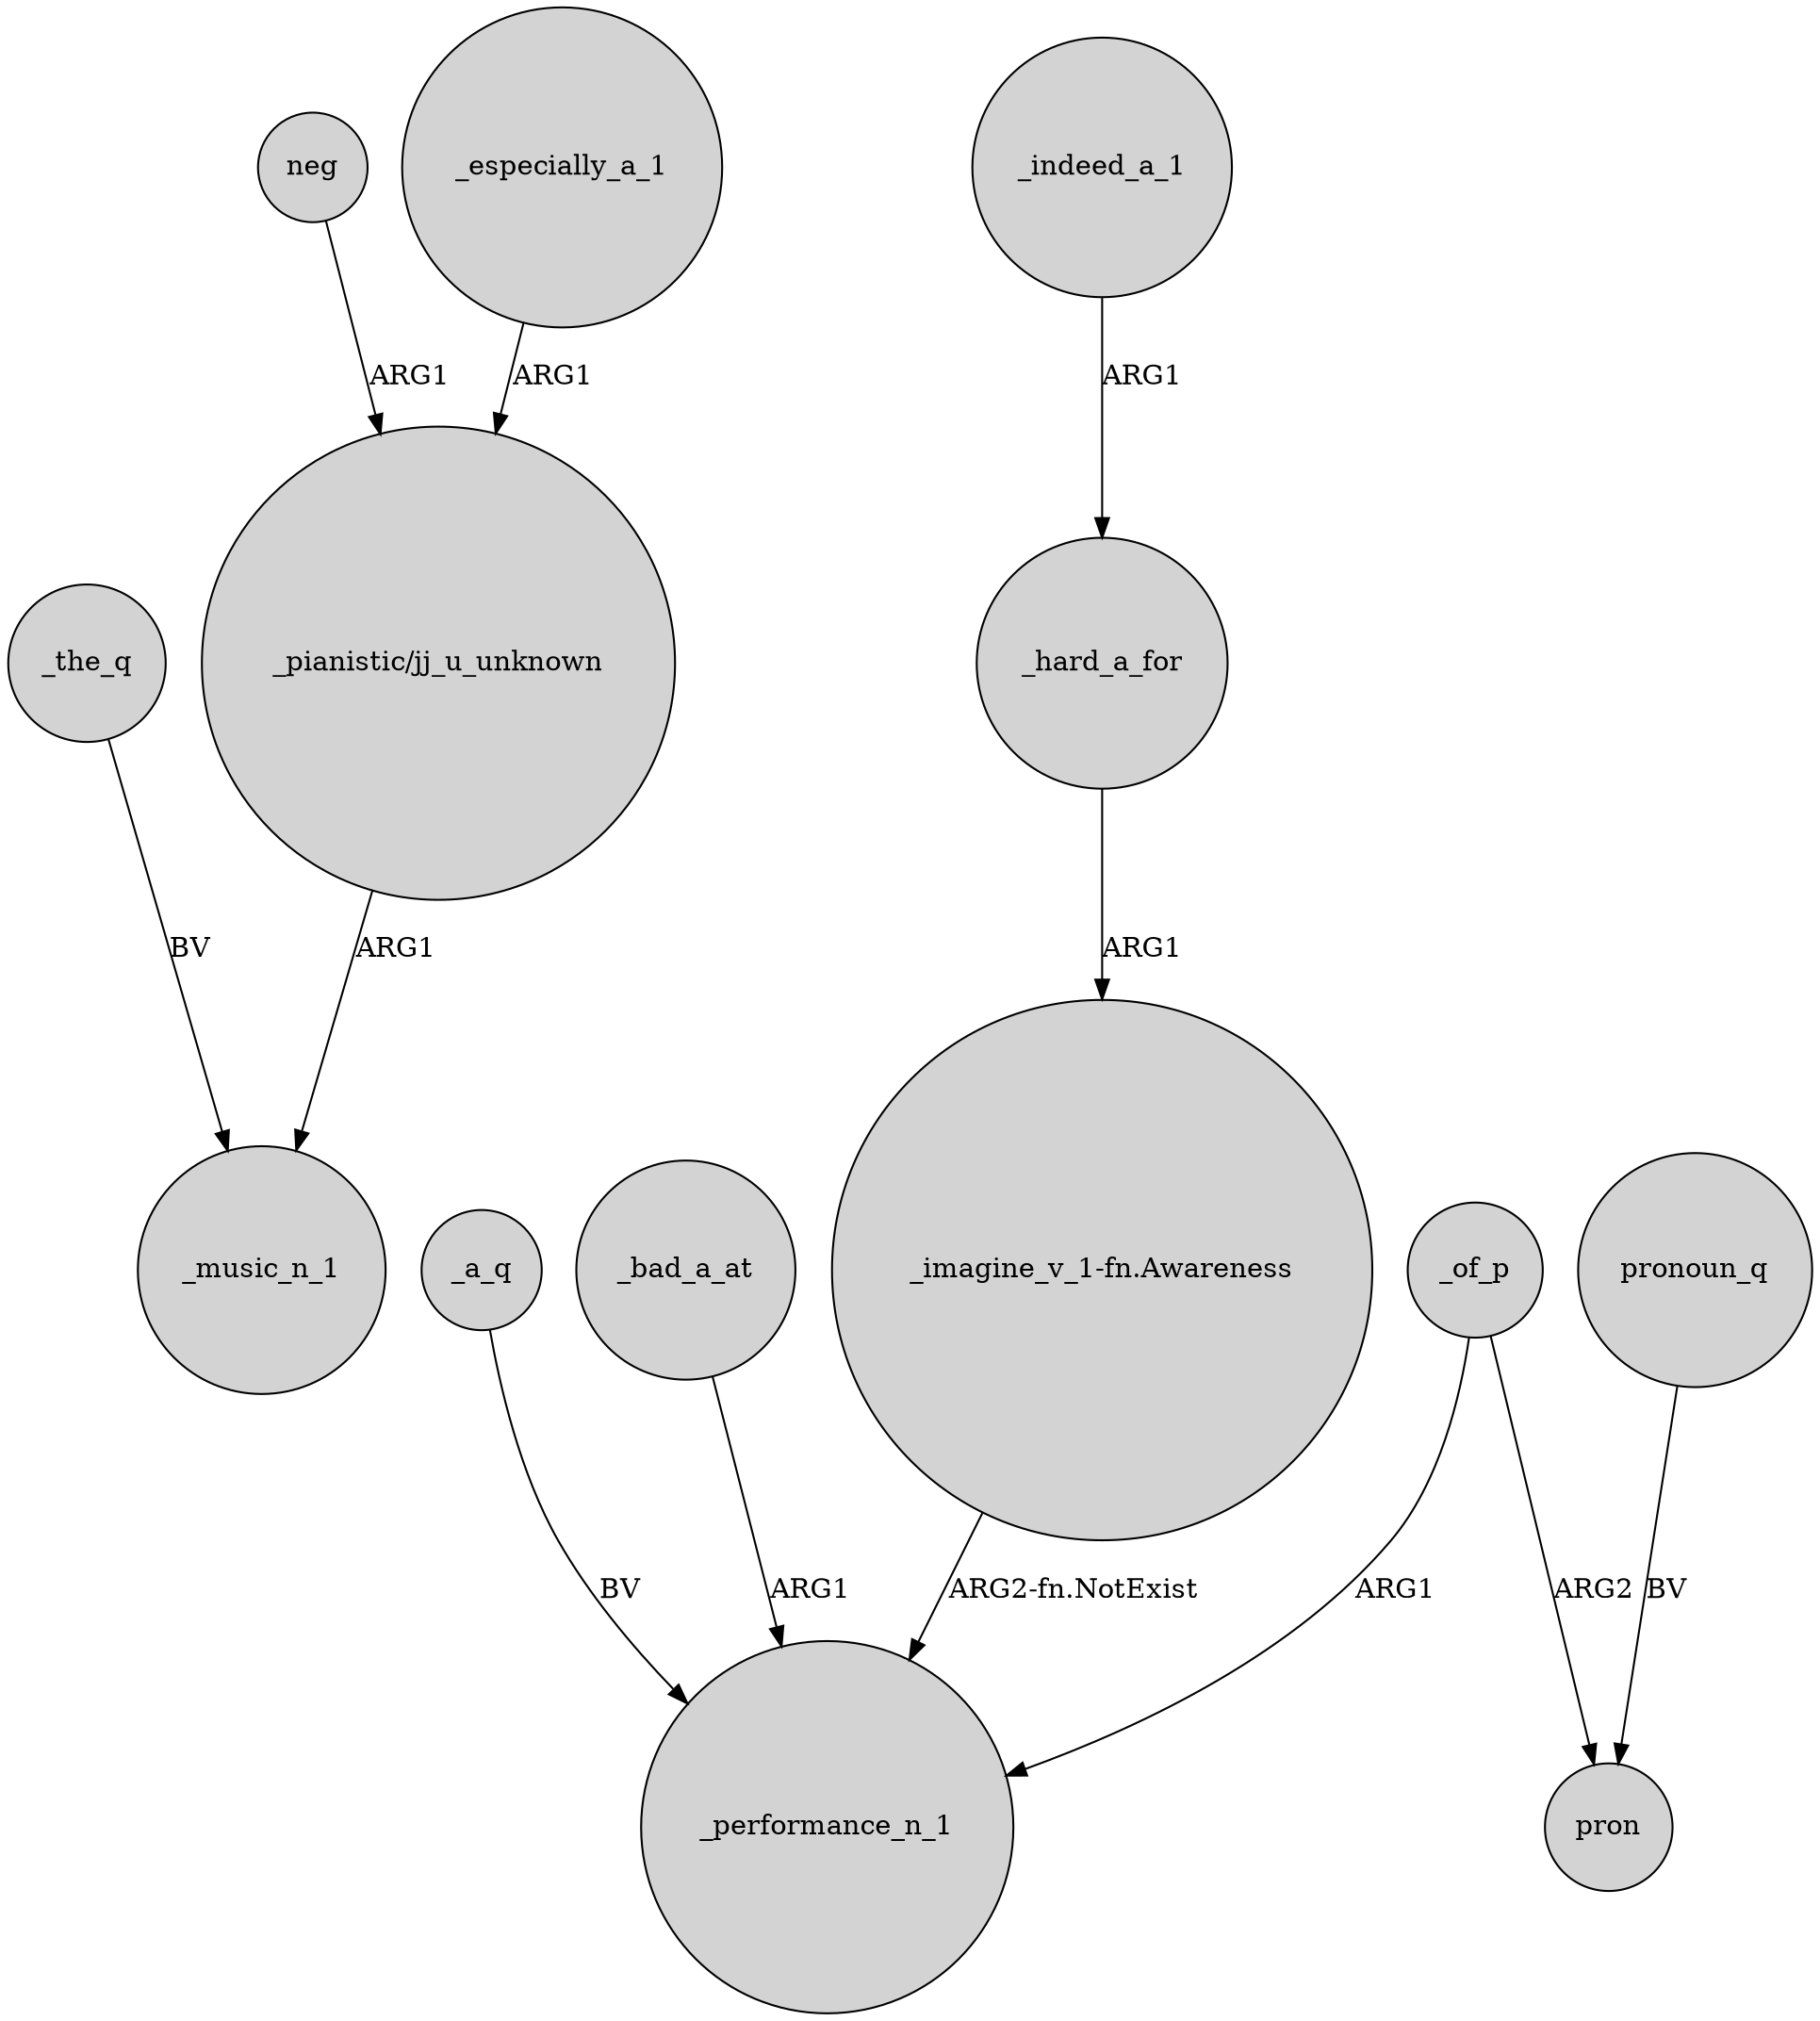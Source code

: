 digraph {
	node [shape=circle style=filled]
	"_pianistic/jj_u_unknown" -> _music_n_1 [label=ARG1]
	_the_q -> _music_n_1 [label=BV]
	_of_p -> _performance_n_1 [label=ARG1]
	_a_q -> _performance_n_1 [label=BV]
	neg -> "_pianistic/jj_u_unknown" [label=ARG1]
	_of_p -> pron [label=ARG2]
	_bad_a_at -> _performance_n_1 [label=ARG1]
	_indeed_a_1 -> _hard_a_for [label=ARG1]
	_hard_a_for -> "_imagine_v_1-fn.Awareness" [label=ARG1]
	_especially_a_1 -> "_pianistic/jj_u_unknown" [label=ARG1]
	"_imagine_v_1-fn.Awareness" -> _performance_n_1 [label="ARG2-fn.NotExist"]
	pronoun_q -> pron [label=BV]
}
